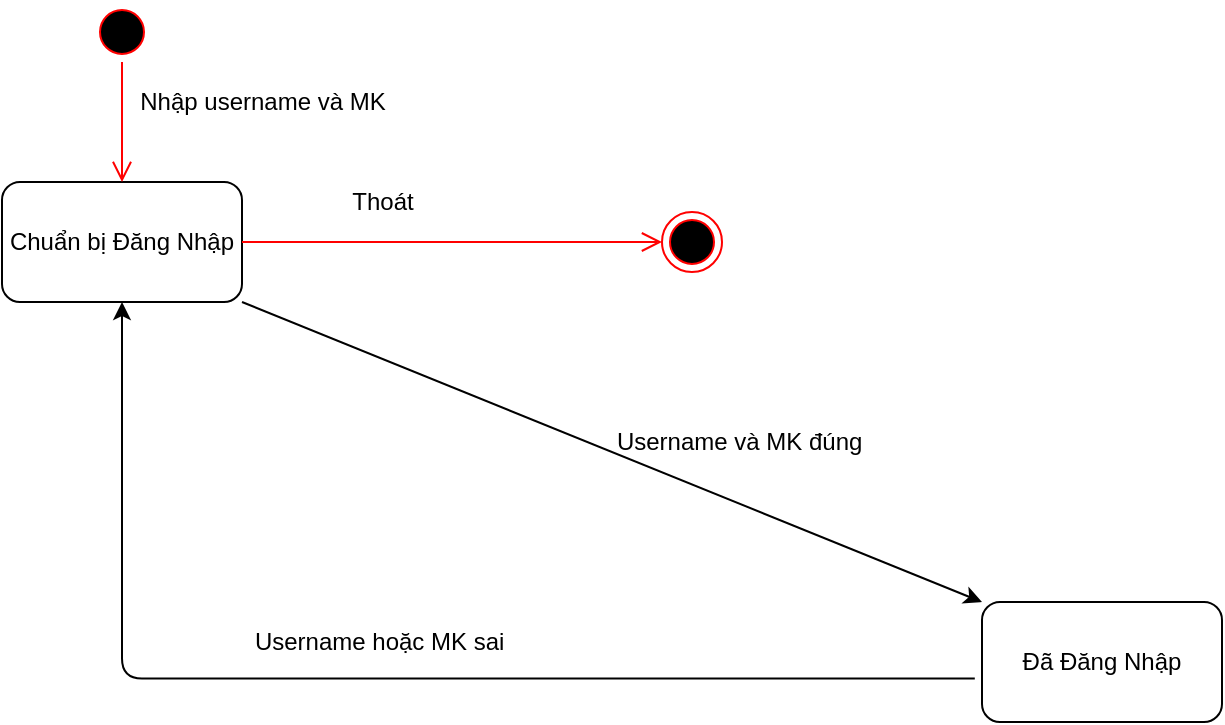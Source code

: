<mxfile version="13.3.5" type="device" pages="12"><diagram id="5M9kLGdWM7LzE8JAZ-Nk" name="State_ĐăngNhập"><mxGraphModel dx="1038" dy="517" grid="1" gridSize="10" guides="1" tooltips="1" connect="1" arrows="1" fold="1" page="1" pageScale="1" pageWidth="850" pageHeight="1100" math="0" shadow="0"><root><mxCell id="0"/><mxCell id="1" parent="0"/><mxCell id="WvR5a3xj29CWm1Ww1dVS-1" value="Chuẩn bị Đăng Nhập" style="rounded=1;whiteSpace=wrap;html=1;" parent="1" vertex="1"><mxGeometry x="110" y="130" width="120" height="60" as="geometry"/></mxCell><mxCell id="WvR5a3xj29CWm1Ww1dVS-2" value="Đã Đăng Nhập" style="rounded=1;whiteSpace=wrap;html=1;" parent="1" vertex="1"><mxGeometry x="600" y="340" width="120" height="60" as="geometry"/></mxCell><mxCell id="WvR5a3xj29CWm1Ww1dVS-4" value="" style="endArrow=classic;html=1;exitX=1;exitY=1;exitDx=0;exitDy=0;entryX=0;entryY=0;entryDx=0;entryDy=0;" parent="1" source="WvR5a3xj29CWm1Ww1dVS-1" target="WvR5a3xj29CWm1Ww1dVS-2" edge="1"><mxGeometry width="50" height="50" relative="1" as="geometry"><mxPoint x="370" y="330" as="sourcePoint"/><mxPoint x="420" y="280" as="targetPoint"/></mxGeometry></mxCell><mxCell id="WvR5a3xj29CWm1Ww1dVS-5" value="Username và MK đúng&amp;nbsp;" style="text;html=1;align=center;verticalAlign=middle;resizable=0;points=[];autosize=1;" parent="1" vertex="1"><mxGeometry x="410" y="250" width="140" height="20" as="geometry"/></mxCell><mxCell id="WvR5a3xj29CWm1Ww1dVS-6" value="" style="ellipse;html=1;shape=startState;fillColor=#000000;strokeColor=#ff0000;" parent="1" vertex="1"><mxGeometry x="155" y="40" width="30" height="30" as="geometry"/></mxCell><mxCell id="WvR5a3xj29CWm1Ww1dVS-7" value="" style="edgeStyle=orthogonalEdgeStyle;html=1;verticalAlign=bottom;endArrow=open;endSize=8;strokeColor=#ff0000;" parent="1" source="WvR5a3xj29CWm1Ww1dVS-6" edge="1"><mxGeometry relative="1" as="geometry"><mxPoint x="170" y="130" as="targetPoint"/></mxGeometry></mxCell><mxCell id="WvR5a3xj29CWm1Ww1dVS-8" value="Nhập username và MK" style="text;html=1;align=center;verticalAlign=middle;resizable=0;points=[];autosize=1;" parent="1" vertex="1"><mxGeometry x="170" y="80" width="140" height="20" as="geometry"/></mxCell><mxCell id="WvR5a3xj29CWm1Ww1dVS-9" value="" style="endArrow=classic;html=1;exitX=-0.03;exitY=0.637;exitDx=0;exitDy=0;exitPerimeter=0;entryX=0.5;entryY=1;entryDx=0;entryDy=0;edgeStyle=orthogonalEdgeStyle;" parent="1" source="WvR5a3xj29CWm1Ww1dVS-2" target="WvR5a3xj29CWm1Ww1dVS-1" edge="1"><mxGeometry width="50" height="50" relative="1" as="geometry"><mxPoint x="340" y="400" as="sourcePoint"/><mxPoint x="390" y="350" as="targetPoint"/></mxGeometry></mxCell><mxCell id="WvR5a3xj29CWm1Ww1dVS-10" value="Username hoặc MK sai&amp;nbsp;" style="text;html=1;align=center;verticalAlign=middle;resizable=0;points=[];autosize=1;" parent="1" vertex="1"><mxGeometry x="230" y="350" width="140" height="20" as="geometry"/></mxCell><mxCell id="WvR5a3xj29CWm1Ww1dVS-12" value="" style="ellipse;html=1;shape=endState;fillColor=#000000;strokeColor=#ff0000;" parent="1" vertex="1"><mxGeometry x="440" y="145" width="30" height="30" as="geometry"/></mxCell><mxCell id="WvR5a3xj29CWm1Ww1dVS-17" value="" style="edgeStyle=orthogonalEdgeStyle;html=1;verticalAlign=bottom;endArrow=open;endSize=8;strokeColor=#ff0000;entryX=0;entryY=0.5;entryDx=0;entryDy=0;exitX=1;exitY=0.5;exitDx=0;exitDy=0;" parent="1" source="WvR5a3xj29CWm1Ww1dVS-1" target="WvR5a3xj29CWm1Ww1dVS-12" edge="1"><mxGeometry relative="1" as="geometry"><mxPoint x="180" y="140" as="targetPoint"/><mxPoint x="180" y="80" as="sourcePoint"/></mxGeometry></mxCell><mxCell id="WvR5a3xj29CWm1Ww1dVS-18" value="Thoát" style="text;html=1;align=center;verticalAlign=middle;resizable=0;points=[];autosize=1;" parent="1" vertex="1"><mxGeometry x="275" y="130" width="50" height="20" as="geometry"/></mxCell></root></mxGraphModel></diagram><diagram id="LSqDUrGkJ2cJMC5uvzOK" name="State_ThemSach"><mxGraphModel dx="977" dy="752" grid="1" gridSize="10" guides="1" tooltips="1" connect="1" arrows="1" fold="1" page="1" pageScale="1" pageWidth="850" pageHeight="1100" math="0" shadow="0"><root><mxCell id="mpFF7vg3ze92H8zEp_yy-0"/><mxCell id="mpFF7vg3ze92H8zEp_yy-1" parent="mpFF7vg3ze92H8zEp_yy-0"/><mxCell id="FZhVHq5Ejr9nByc-Ijie-0" value="Sách chưa tồn tại" style="rounded=1;whiteSpace=wrap;html=1;" parent="mpFF7vg3ze92H8zEp_yy-1" vertex="1"><mxGeometry x="110" y="130" width="120" height="60" as="geometry"/></mxCell><mxCell id="FZhVHq5Ejr9nByc-Ijie-1" value="Xử lí thêm Sách" style="rounded=1;whiteSpace=wrap;html=1;" parent="mpFF7vg3ze92H8zEp_yy-1" vertex="1"><mxGeometry x="600" y="340" width="120" height="60" as="geometry"/></mxCell><mxCell id="FZhVHq5Ejr9nByc-Ijie-2" value="" style="endArrow=classic;html=1;exitX=1;exitY=1;exitDx=0;exitDy=0;entryX=0;entryY=0;entryDx=0;entryDy=0;" parent="mpFF7vg3ze92H8zEp_yy-1" source="FZhVHq5Ejr9nByc-Ijie-0" target="FZhVHq5Ejr9nByc-Ijie-1" edge="1"><mxGeometry width="50" height="50" relative="1" as="geometry"><mxPoint x="370" y="330" as="sourcePoint"/><mxPoint x="420" y="280" as="targetPoint"/></mxGeometry></mxCell><mxCell id="FZhVHq5Ejr9nByc-Ijie-3" value="Kiểm tra thông tin các trường" style="text;html=1;align=center;verticalAlign=middle;resizable=0;points=[];autosize=1;" parent="mpFF7vg3ze92H8zEp_yy-1" vertex="1"><mxGeometry x="440" y="260" width="170" height="20" as="geometry"/></mxCell><mxCell id="FZhVHq5Ejr9nByc-Ijie-4" value="" style="ellipse;html=1;shape=startState;fillColor=#000000;strokeColor=#ff0000;" parent="mpFF7vg3ze92H8zEp_yy-1" vertex="1"><mxGeometry x="155" y="40" width="30" height="30" as="geometry"/></mxCell><mxCell id="FZhVHq5Ejr9nByc-Ijie-5" value="" style="edgeStyle=orthogonalEdgeStyle;html=1;verticalAlign=bottom;endArrow=open;endSize=8;strokeColor=#ff0000;" parent="mpFF7vg3ze92H8zEp_yy-1" source="FZhVHq5Ejr9nByc-Ijie-4" edge="1"><mxGeometry relative="1" as="geometry"><mxPoint x="170" y="130" as="targetPoint"/></mxGeometry></mxCell><mxCell id="FZhVHq5Ejr9nByc-Ijie-6" value="Nhập thông tin Sách mới" style="text;html=1;align=center;verticalAlign=middle;resizable=0;points=[];autosize=1;" parent="mpFF7vg3ze92H8zEp_yy-1" vertex="1"><mxGeometry x="165" y="80" width="150" height="20" as="geometry"/></mxCell><mxCell id="FZhVHq5Ejr9nByc-Ijie-7" value="" style="endArrow=classic;html=1;exitX=-0.03;exitY=0.637;exitDx=0;exitDy=0;exitPerimeter=0;entryX=0.5;entryY=1;entryDx=0;entryDy=0;edgeStyle=orthogonalEdgeStyle;" parent="mpFF7vg3ze92H8zEp_yy-1" source="FZhVHq5Ejr9nByc-Ijie-1" target="FZhVHq5Ejr9nByc-Ijie-0" edge="1"><mxGeometry width="50" height="50" relative="1" as="geometry"><mxPoint x="340" y="400" as="sourcePoint"/><mxPoint x="390" y="350" as="targetPoint"/></mxGeometry></mxCell><mxCell id="FZhVHq5Ejr9nByc-Ijie-8" value="Thiếu thông tin hoặc Sai" style="text;html=1;align=center;verticalAlign=middle;resizable=0;points=[];autosize=1;" parent="mpFF7vg3ze92H8zEp_yy-1" vertex="1"><mxGeometry x="225" y="350" width="150" height="20" as="geometry"/></mxCell><mxCell id="FZhVHq5Ejr9nByc-Ijie-9" value="" style="ellipse;html=1;shape=endState;fillColor=#000000;strokeColor=#ff0000;" parent="mpFF7vg3ze92H8zEp_yy-1" vertex="1"><mxGeometry x="440" y="40" width="30" height="30" as="geometry"/></mxCell><mxCell id="FZhVHq5Ejr9nByc-Ijie-10" value="" style="html=1;verticalAlign=bottom;endArrow=open;endSize=8;strokeColor=#ff0000;entryX=0;entryY=0.5;entryDx=0;entryDy=0;exitX=1;exitY=0;exitDx=0;exitDy=0;" parent="mpFF7vg3ze92H8zEp_yy-1" source="FZhVHq5Ejr9nByc-Ijie-0" target="FZhVHq5Ejr9nByc-Ijie-9" edge="1"><mxGeometry relative="1" as="geometry"><mxPoint x="180" y="140" as="targetPoint"/><mxPoint x="180" y="80" as="sourcePoint"/></mxGeometry></mxCell><mxCell id="FZhVHq5Ejr9nByc-Ijie-11" value="Thoát" style="text;html=1;align=center;verticalAlign=middle;resizable=0;points=[];autosize=1;" parent="mpFF7vg3ze92H8zEp_yy-1" vertex="1"><mxGeometry x="340" y="60" width="50" height="20" as="geometry"/></mxCell><mxCell id="FZhVHq5Ejr9nByc-Ijie-12" value="Sách đc thêm" style="rounded=1;whiteSpace=wrap;html=1;" parent="mpFF7vg3ze92H8zEp_yy-1" vertex="1"><mxGeometry x="600" y="130" width="120" height="60" as="geometry"/></mxCell><mxCell id="FZhVHq5Ejr9nByc-Ijie-14" value="" style="endArrow=classic;html=1;exitX=0.5;exitY=0;exitDx=0;exitDy=0;entryX=0.5;entryY=1;entryDx=0;entryDy=0;" parent="mpFF7vg3ze92H8zEp_yy-1" source="FZhVHq5Ejr9nByc-Ijie-1" target="FZhVHq5Ejr9nByc-Ijie-12" edge="1"><mxGeometry width="50" height="50" relative="1" as="geometry"><mxPoint x="400" y="330" as="sourcePoint"/><mxPoint x="450" y="280" as="targetPoint"/></mxGeometry></mxCell><mxCell id="FZhVHq5Ejr9nByc-Ijie-15" value="Thông tin hợp lệ" style="text;html=1;align=center;verticalAlign=middle;resizable=0;points=[];autosize=1;" parent="mpFF7vg3ze92H8zEp_yy-1" vertex="1"><mxGeometry x="660" y="251" width="100" height="20" as="geometry"/></mxCell><mxCell id="FZhVHq5Ejr9nByc-Ijie-16" value="" style="endArrow=classic;html=1;exitX=0.317;exitY=1.01;exitDx=0;exitDy=0;entryX=0.75;entryY=1;entryDx=0;entryDy=0;edgeStyle=orthogonalEdgeStyle;curved=1;exitPerimeter=0;" parent="mpFF7vg3ze92H8zEp_yy-1" source="FZhVHq5Ejr9nByc-Ijie-1" target="FZhVHq5Ejr9nByc-Ijie-1" edge="1"><mxGeometry width="50" height="50" relative="1" as="geometry"><mxPoint x="640" y="480" as="sourcePoint"/><mxPoint x="690" y="430" as="targetPoint"/><Array as="points"><mxPoint x="660" y="480"/></Array></mxGeometry></mxCell><mxCell id="5DNM5Nla9-xg6cVj0kyq-0" value="" style="endArrow=classic;html=1;entryX=1;entryY=0.5;entryDx=0;entryDy=0;" parent="mpFF7vg3ze92H8zEp_yy-1" target="FZhVHq5Ejr9nByc-Ijie-0" edge="1"><mxGeometry width="50" height="50" relative="1" as="geometry"><mxPoint x="598" y="160" as="sourcePoint"/><mxPoint x="560" y="140" as="targetPoint"/></mxGeometry></mxCell><mxCell id="5DNM5Nla9-xg6cVj0kyq-1" value="Click button Thêm mới Sách" style="text;html=1;align=center;verticalAlign=middle;resizable=0;points=[];autosize=1;" parent="mpFF7vg3ze92H8zEp_yy-1" vertex="1"><mxGeometry x="310" y="138" width="170" height="20" as="geometry"/></mxCell></root></mxGraphModel></diagram><diagram id="c99p2ddivO_sH5uGalTY" name="State_XoaSach"><mxGraphModel dx="977" dy="752" grid="1" gridSize="10" guides="1" tooltips="1" connect="1" arrows="1" fold="1" page="1" pageScale="1" pageWidth="850" pageHeight="1100" math="0" shadow="0"><root><mxCell id="x10WOrcA2wodsQXhqd2p-0"/><mxCell id="x10WOrcA2wodsQXhqd2p-1" parent="x10WOrcA2wodsQXhqd2p-0"/><mxCell id="c-SkeY0bY4cmbu2MHgKI-0" value="Sách đã tồn tại" style="rounded=1;whiteSpace=wrap;html=1;" parent="x10WOrcA2wodsQXhqd2p-1" vertex="1"><mxGeometry x="110" y="130" width="120" height="60" as="geometry"/></mxCell><mxCell id="c-SkeY0bY4cmbu2MHgKI-2" value="" style="endArrow=classic;html=1;exitX=1;exitY=0.75;exitDx=0;exitDy=0;entryX=0;entryY=0.75;entryDx=0;entryDy=0;" parent="x10WOrcA2wodsQXhqd2p-1" source="c-SkeY0bY4cmbu2MHgKI-0" target="c-SkeY0bY4cmbu2MHgKI-12" edge="1"><mxGeometry width="50" height="50" relative="1" as="geometry"><mxPoint x="370" y="330" as="sourcePoint"/><mxPoint x="420" y="280" as="targetPoint"/></mxGeometry></mxCell><mxCell id="c-SkeY0bY4cmbu2MHgKI-4" value="" style="ellipse;html=1;shape=startState;fillColor=#000000;strokeColor=#ff0000;" parent="x10WOrcA2wodsQXhqd2p-1" vertex="1"><mxGeometry x="155" y="40" width="30" height="30" as="geometry"/></mxCell><mxCell id="c-SkeY0bY4cmbu2MHgKI-5" value="" style="edgeStyle=orthogonalEdgeStyle;html=1;verticalAlign=bottom;endArrow=open;endSize=8;strokeColor=#ff0000;" parent="x10WOrcA2wodsQXhqd2p-1" source="c-SkeY0bY4cmbu2MHgKI-4" edge="1"><mxGeometry relative="1" as="geometry"><mxPoint x="170" y="130" as="targetPoint"/></mxGeometry></mxCell><mxCell id="c-SkeY0bY4cmbu2MHgKI-6" value="Chọn Sách cần xóa" style="text;html=1;align=center;verticalAlign=middle;resizable=0;points=[];autosize=1;" parent="x10WOrcA2wodsQXhqd2p-1" vertex="1"><mxGeometry x="170" y="80" width="120" height="20" as="geometry"/></mxCell><mxCell id="c-SkeY0bY4cmbu2MHgKI-9" value="" style="ellipse;html=1;shape=endState;fillColor=#000000;strokeColor=#ff0000;" parent="x10WOrcA2wodsQXhqd2p-1" vertex="1"><mxGeometry x="440" y="40" width="30" height="30" as="geometry"/></mxCell><mxCell id="c-SkeY0bY4cmbu2MHgKI-10" value="" style="html=1;verticalAlign=bottom;endArrow=open;endSize=8;strokeColor=#ff0000;entryX=0;entryY=0.5;entryDx=0;entryDy=0;exitX=1;exitY=0;exitDx=0;exitDy=0;" parent="x10WOrcA2wodsQXhqd2p-1" source="c-SkeY0bY4cmbu2MHgKI-0" target="c-SkeY0bY4cmbu2MHgKI-9" edge="1"><mxGeometry relative="1" as="geometry"><mxPoint x="180" y="140" as="targetPoint"/><mxPoint x="180" y="80" as="sourcePoint"/></mxGeometry></mxCell><mxCell id="c-SkeY0bY4cmbu2MHgKI-11" value="Thoát" style="text;html=1;align=center;verticalAlign=middle;resizable=0;points=[];autosize=1;" parent="x10WOrcA2wodsQXhqd2p-1" vertex="1"><mxGeometry x="340" y="60" width="50" height="20" as="geometry"/></mxCell><mxCell id="c-SkeY0bY4cmbu2MHgKI-12" value="Sách đc Xóa" style="rounded=1;whiteSpace=wrap;html=1;" parent="x10WOrcA2wodsQXhqd2p-1" vertex="1"><mxGeometry x="600" y="130" width="120" height="60" as="geometry"/></mxCell><mxCell id="c-SkeY0bY4cmbu2MHgKI-16" value="" style="endArrow=classic;html=1;entryX=1;entryY=0.5;entryDx=0;entryDy=0;" parent="x10WOrcA2wodsQXhqd2p-1" target="c-SkeY0bY4cmbu2MHgKI-0" edge="1"><mxGeometry width="50" height="50" relative="1" as="geometry"><mxPoint x="598" y="160" as="sourcePoint"/><mxPoint x="560" y="140" as="targetPoint"/></mxGeometry></mxCell><mxCell id="c-SkeY0bY4cmbu2MHgKI-17" value="Click button Hủy" style="text;html=1;align=center;verticalAlign=middle;resizable=0;points=[];autosize=1;" parent="x10WOrcA2wodsQXhqd2p-1" vertex="1"><mxGeometry x="345" y="138" width="100" height="20" as="geometry"/></mxCell><mxCell id="c-SkeY0bY4cmbu2MHgKI-18" value="Click button Xóa Sách" style="text;html=1;align=center;verticalAlign=middle;resizable=0;points=[];autosize=1;" parent="x10WOrcA2wodsQXhqd2p-1" vertex="1"><mxGeometry x="330" y="180" width="130" height="20" as="geometry"/></mxCell></root></mxGraphModel></diagram><diagram id="9bG1fa25iWITs2r2Rj34" name="State_SuaSach"><mxGraphModel dx="977" dy="752" grid="1" gridSize="10" guides="1" tooltips="1" connect="1" arrows="1" fold="1" page="1" pageScale="1" pageWidth="850" pageHeight="1100" math="0" shadow="0"><root><mxCell id="T9wGNJV8rm_t7yvLMCT4-0"/><mxCell id="T9wGNJV8rm_t7yvLMCT4-1" parent="T9wGNJV8rm_t7yvLMCT4-0"/><mxCell id="-7ftyhnLSJUaRzOP2h_Y-0" value="Sách đã tồn tại" style="rounded=1;whiteSpace=wrap;html=1;" parent="T9wGNJV8rm_t7yvLMCT4-1" vertex="1"><mxGeometry x="110" y="130" width="120" height="60" as="geometry"/></mxCell><mxCell id="-7ftyhnLSJUaRzOP2h_Y-1" value="Xử lí Sửa tt" style="rounded=1;whiteSpace=wrap;html=1;" parent="T9wGNJV8rm_t7yvLMCT4-1" vertex="1"><mxGeometry x="600" y="340" width="120" height="60" as="geometry"/></mxCell><mxCell id="-7ftyhnLSJUaRzOP2h_Y-2" value="" style="endArrow=classic;html=1;exitX=1;exitY=1;exitDx=0;exitDy=0;entryX=0;entryY=0;entryDx=0;entryDy=0;" parent="T9wGNJV8rm_t7yvLMCT4-1" source="-7ftyhnLSJUaRzOP2h_Y-0" target="-7ftyhnLSJUaRzOP2h_Y-1" edge="1"><mxGeometry width="50" height="50" relative="1" as="geometry"><mxPoint x="370" y="330" as="sourcePoint"/><mxPoint x="420" y="280" as="targetPoint"/></mxGeometry></mxCell><mxCell id="-7ftyhnLSJUaRzOP2h_Y-3" value="Chọn thông tin cần sửa" style="text;html=1;align=center;verticalAlign=middle;resizable=0;points=[];autosize=1;" parent="T9wGNJV8rm_t7yvLMCT4-1" vertex="1"><mxGeometry x="440" y="250" width="140" height="20" as="geometry"/></mxCell><mxCell id="-7ftyhnLSJUaRzOP2h_Y-4" value="" style="ellipse;html=1;shape=startState;fillColor=#000000;strokeColor=#ff0000;" parent="T9wGNJV8rm_t7yvLMCT4-1" vertex="1"><mxGeometry x="155" y="40" width="30" height="30" as="geometry"/></mxCell><mxCell id="-7ftyhnLSJUaRzOP2h_Y-5" value="" style="edgeStyle=orthogonalEdgeStyle;html=1;verticalAlign=bottom;endArrow=open;endSize=8;strokeColor=#ff0000;" parent="T9wGNJV8rm_t7yvLMCT4-1" source="-7ftyhnLSJUaRzOP2h_Y-4" edge="1"><mxGeometry relative="1" as="geometry"><mxPoint x="170" y="130" as="targetPoint"/></mxGeometry></mxCell><mxCell id="-7ftyhnLSJUaRzOP2h_Y-6" value="Chọn sách cần sửa" style="text;html=1;align=center;verticalAlign=middle;resizable=0;points=[];autosize=1;" parent="T9wGNJV8rm_t7yvLMCT4-1" vertex="1"><mxGeometry x="180" y="80" width="120" height="20" as="geometry"/></mxCell><mxCell id="-7ftyhnLSJUaRzOP2h_Y-7" value="" style="endArrow=classic;html=1;exitX=-0.03;exitY=0.637;exitDx=0;exitDy=0;exitPerimeter=0;entryX=0.5;entryY=1;entryDx=0;entryDy=0;edgeStyle=orthogonalEdgeStyle;" parent="T9wGNJV8rm_t7yvLMCT4-1" source="-7ftyhnLSJUaRzOP2h_Y-1" target="-7ftyhnLSJUaRzOP2h_Y-0" edge="1"><mxGeometry width="50" height="50" relative="1" as="geometry"><mxPoint x="340" y="400" as="sourcePoint"/><mxPoint x="390" y="350" as="targetPoint"/></mxGeometry></mxCell><mxCell id="-7ftyhnLSJUaRzOP2h_Y-8" value="Click button Hủy" style="text;html=1;align=center;verticalAlign=middle;resizable=0;points=[];autosize=1;" parent="T9wGNJV8rm_t7yvLMCT4-1" vertex="1"><mxGeometry x="250" y="350" width="100" height="20" as="geometry"/></mxCell><mxCell id="-7ftyhnLSJUaRzOP2h_Y-9" value="" style="ellipse;html=1;shape=endState;fillColor=#000000;strokeColor=#ff0000;" parent="T9wGNJV8rm_t7yvLMCT4-1" vertex="1"><mxGeometry x="440" y="40" width="30" height="30" as="geometry"/></mxCell><mxCell id="-7ftyhnLSJUaRzOP2h_Y-10" value="" style="html=1;verticalAlign=bottom;endArrow=open;endSize=8;strokeColor=#ff0000;entryX=0;entryY=0.5;entryDx=0;entryDy=0;exitX=1;exitY=0;exitDx=0;exitDy=0;" parent="T9wGNJV8rm_t7yvLMCT4-1" source="-7ftyhnLSJUaRzOP2h_Y-0" target="-7ftyhnLSJUaRzOP2h_Y-9" edge="1"><mxGeometry relative="1" as="geometry"><mxPoint x="180" y="140" as="targetPoint"/><mxPoint x="180" y="80" as="sourcePoint"/></mxGeometry></mxCell><mxCell id="-7ftyhnLSJUaRzOP2h_Y-11" value="Thoát" style="text;html=1;align=center;verticalAlign=middle;resizable=0;points=[];autosize=1;" parent="T9wGNJV8rm_t7yvLMCT4-1" vertex="1"><mxGeometry x="340" y="60" width="50" height="20" as="geometry"/></mxCell><mxCell id="-7ftyhnLSJUaRzOP2h_Y-12" value="Sách đc Sửa" style="rounded=1;whiteSpace=wrap;html=1;" parent="T9wGNJV8rm_t7yvLMCT4-1" vertex="1"><mxGeometry x="600" y="130" width="120" height="60" as="geometry"/></mxCell><mxCell id="-7ftyhnLSJUaRzOP2h_Y-13" value="" style="endArrow=classic;html=1;exitX=0.5;exitY=0;exitDx=0;exitDy=0;entryX=0.5;entryY=1;entryDx=0;entryDy=0;" parent="T9wGNJV8rm_t7yvLMCT4-1" source="-7ftyhnLSJUaRzOP2h_Y-1" target="-7ftyhnLSJUaRzOP2h_Y-12" edge="1"><mxGeometry width="50" height="50" relative="1" as="geometry"><mxPoint x="400" y="330" as="sourcePoint"/><mxPoint x="450" y="280" as="targetPoint"/></mxGeometry></mxCell><mxCell id="-7ftyhnLSJUaRzOP2h_Y-14" value="Click button Đồng ý" style="text;html=1;align=center;verticalAlign=middle;resizable=0;points=[];autosize=1;" parent="T9wGNJV8rm_t7yvLMCT4-1" vertex="1"><mxGeometry x="650" y="260" width="120" height="20" as="geometry"/></mxCell><mxCell id="-7ftyhnLSJUaRzOP2h_Y-15" value="" style="endArrow=classic;html=1;exitX=0.317;exitY=1.01;exitDx=0;exitDy=0;entryX=0.75;entryY=1;entryDx=0;entryDy=0;edgeStyle=orthogonalEdgeStyle;curved=1;exitPerimeter=0;" parent="T9wGNJV8rm_t7yvLMCT4-1" source="-7ftyhnLSJUaRzOP2h_Y-1" target="-7ftyhnLSJUaRzOP2h_Y-1" edge="1"><mxGeometry width="50" height="50" relative="1" as="geometry"><mxPoint x="640" y="480" as="sourcePoint"/><mxPoint x="690" y="430" as="targetPoint"/><Array as="points"><mxPoint x="660" y="480"/></Array></mxGeometry></mxCell><mxCell id="-7ftyhnLSJUaRzOP2h_Y-16" value="" style="endArrow=classic;html=1;entryX=1;entryY=0.5;entryDx=0;entryDy=0;" parent="T9wGNJV8rm_t7yvLMCT4-1" target="-7ftyhnLSJUaRzOP2h_Y-0" edge="1"><mxGeometry width="50" height="50" relative="1" as="geometry"><mxPoint x="598" y="160" as="sourcePoint"/><mxPoint x="560" y="140" as="targetPoint"/></mxGeometry></mxCell><mxCell id="-7ftyhnLSJUaRzOP2h_Y-17" value="Click button sửa tt Sách" style="text;html=1;align=center;verticalAlign=middle;resizable=0;points=[];autosize=1;" parent="T9wGNJV8rm_t7yvLMCT4-1" vertex="1"><mxGeometry x="345" y="138" width="140" height="20" as="geometry"/></mxCell></root></mxGraphModel></diagram><diagram id="zq327C7mVPF2b1qQsae5" name="State_ThemĐG"><mxGraphModel dx="977" dy="752" grid="1" gridSize="10" guides="1" tooltips="1" connect="1" arrows="1" fold="1" page="1" pageScale="1" pageWidth="850" pageHeight="1100" math="0" shadow="0"><root><mxCell id="1b-7yXQDNgzdQIekFK81-0"/><mxCell id="1b-7yXQDNgzdQIekFK81-1" parent="1b-7yXQDNgzdQIekFK81-0"/><mxCell id="xVmPLB54fqzKDpypUD9e-0" value="Độc giả chưa tồn tại" style="rounded=1;whiteSpace=wrap;html=1;" parent="1b-7yXQDNgzdQIekFK81-1" vertex="1"><mxGeometry x="110" y="130" width="120" height="60" as="geometry"/></mxCell><mxCell id="xVmPLB54fqzKDpypUD9e-1" value="Xử lí thêm ĐG" style="rounded=1;whiteSpace=wrap;html=1;" parent="1b-7yXQDNgzdQIekFK81-1" vertex="1"><mxGeometry x="600" y="340" width="120" height="60" as="geometry"/></mxCell><mxCell id="xVmPLB54fqzKDpypUD9e-2" value="" style="endArrow=classic;html=1;exitX=1;exitY=1;exitDx=0;exitDy=0;entryX=0;entryY=0;entryDx=0;entryDy=0;" parent="1b-7yXQDNgzdQIekFK81-1" source="xVmPLB54fqzKDpypUD9e-0" target="xVmPLB54fqzKDpypUD9e-1" edge="1"><mxGeometry width="50" height="50" relative="1" as="geometry"><mxPoint x="370" y="330" as="sourcePoint"/><mxPoint x="420" y="280" as="targetPoint"/></mxGeometry></mxCell><mxCell id="xVmPLB54fqzKDpypUD9e-3" value="Kiểm tra thông tin các trường" style="text;html=1;align=center;verticalAlign=middle;resizable=0;points=[];autosize=1;" parent="1b-7yXQDNgzdQIekFK81-1" vertex="1"><mxGeometry x="370" y="240" width="170" height="20" as="geometry"/></mxCell><mxCell id="xVmPLB54fqzKDpypUD9e-4" value="" style="ellipse;html=1;shape=startState;fillColor=#000000;strokeColor=#ff0000;" parent="1b-7yXQDNgzdQIekFK81-1" vertex="1"><mxGeometry x="155" y="40" width="30" height="30" as="geometry"/></mxCell><mxCell id="xVmPLB54fqzKDpypUD9e-5" value="" style="edgeStyle=orthogonalEdgeStyle;html=1;verticalAlign=bottom;endArrow=open;endSize=8;strokeColor=#ff0000;" parent="1b-7yXQDNgzdQIekFK81-1" source="xVmPLB54fqzKDpypUD9e-4" edge="1"><mxGeometry relative="1" as="geometry"><mxPoint x="170" y="130" as="targetPoint"/></mxGeometry></mxCell><mxCell id="xVmPLB54fqzKDpypUD9e-6" value="Nhập thông tin ĐG" style="text;html=1;align=center;verticalAlign=middle;resizable=0;points=[];autosize=1;" parent="1b-7yXQDNgzdQIekFK81-1" vertex="1"><mxGeometry x="185" y="80" width="110" height="20" as="geometry"/></mxCell><mxCell id="xVmPLB54fqzKDpypUD9e-7" value="" style="endArrow=classic;html=1;exitX=-0.03;exitY=0.637;exitDx=0;exitDy=0;exitPerimeter=0;entryX=0.5;entryY=1;entryDx=0;entryDy=0;edgeStyle=orthogonalEdgeStyle;" parent="1b-7yXQDNgzdQIekFK81-1" source="xVmPLB54fqzKDpypUD9e-1" target="xVmPLB54fqzKDpypUD9e-0" edge="1"><mxGeometry width="50" height="50" relative="1" as="geometry"><mxPoint x="340" y="400" as="sourcePoint"/><mxPoint x="390" y="350" as="targetPoint"/></mxGeometry></mxCell><mxCell id="xVmPLB54fqzKDpypUD9e-8" value="Thiếu thông tin hoặc Sai" style="text;html=1;align=center;verticalAlign=middle;resizable=0;points=[];autosize=1;" parent="1b-7yXQDNgzdQIekFK81-1" vertex="1"><mxGeometry x="225" y="350" width="150" height="20" as="geometry"/></mxCell><mxCell id="xVmPLB54fqzKDpypUD9e-9" value="" style="ellipse;html=1;shape=endState;fillColor=#000000;strokeColor=#ff0000;" parent="1b-7yXQDNgzdQIekFK81-1" vertex="1"><mxGeometry x="440" y="40" width="30" height="30" as="geometry"/></mxCell><mxCell id="xVmPLB54fqzKDpypUD9e-10" value="" style="html=1;verticalAlign=bottom;endArrow=open;endSize=8;strokeColor=#ff0000;entryX=0;entryY=0.5;entryDx=0;entryDy=0;exitX=1;exitY=0;exitDx=0;exitDy=0;" parent="1b-7yXQDNgzdQIekFK81-1" source="xVmPLB54fqzKDpypUD9e-0" target="xVmPLB54fqzKDpypUD9e-9" edge="1"><mxGeometry relative="1" as="geometry"><mxPoint x="180" y="140" as="targetPoint"/><mxPoint x="180" y="80" as="sourcePoint"/></mxGeometry></mxCell><mxCell id="xVmPLB54fqzKDpypUD9e-11" value="Thoát" style="text;html=1;align=center;verticalAlign=middle;resizable=0;points=[];autosize=1;" parent="1b-7yXQDNgzdQIekFK81-1" vertex="1"><mxGeometry x="340" y="60" width="50" height="20" as="geometry"/></mxCell><mxCell id="xVmPLB54fqzKDpypUD9e-12" value="Độc giả đc thêm" style="rounded=1;whiteSpace=wrap;html=1;" parent="1b-7yXQDNgzdQIekFK81-1" vertex="1"><mxGeometry x="600" y="130" width="120" height="60" as="geometry"/></mxCell><mxCell id="xVmPLB54fqzKDpypUD9e-13" value="" style="endArrow=classic;html=1;exitX=0.5;exitY=0;exitDx=0;exitDy=0;entryX=0.5;entryY=1;entryDx=0;entryDy=0;" parent="1b-7yXQDNgzdQIekFK81-1" source="xVmPLB54fqzKDpypUD9e-1" target="xVmPLB54fqzKDpypUD9e-12" edge="1"><mxGeometry width="50" height="50" relative="1" as="geometry"><mxPoint x="400" y="330" as="sourcePoint"/><mxPoint x="450" y="280" as="targetPoint"/></mxGeometry></mxCell><mxCell id="xVmPLB54fqzKDpypUD9e-14" value="Thông tin hợp lệ" style="text;html=1;align=center;verticalAlign=middle;resizable=0;points=[];autosize=1;" parent="1b-7yXQDNgzdQIekFK81-1" vertex="1"><mxGeometry x="660" y="251" width="100" height="20" as="geometry"/></mxCell><mxCell id="xVmPLB54fqzKDpypUD9e-15" value="" style="endArrow=classic;html=1;exitX=0.317;exitY=1.01;exitDx=0;exitDy=0;entryX=0.75;entryY=1;entryDx=0;entryDy=0;edgeStyle=orthogonalEdgeStyle;curved=1;exitPerimeter=0;" parent="1b-7yXQDNgzdQIekFK81-1" source="xVmPLB54fqzKDpypUD9e-1" target="xVmPLB54fqzKDpypUD9e-1" edge="1"><mxGeometry width="50" height="50" relative="1" as="geometry"><mxPoint x="640" y="480" as="sourcePoint"/><mxPoint x="690" y="430" as="targetPoint"/><Array as="points"><mxPoint x="660" y="480"/></Array></mxGeometry></mxCell><mxCell id="xVmPLB54fqzKDpypUD9e-16" value="" style="endArrow=classic;html=1;entryX=1;entryY=0.5;entryDx=0;entryDy=0;" parent="1b-7yXQDNgzdQIekFK81-1" target="xVmPLB54fqzKDpypUD9e-0" edge="1"><mxGeometry width="50" height="50" relative="1" as="geometry"><mxPoint x="598" y="160" as="sourcePoint"/><mxPoint x="560" y="140" as="targetPoint"/></mxGeometry></mxCell><mxCell id="xVmPLB54fqzKDpypUD9e-17" value="Click button Thêm mới ĐG" style="text;html=1;align=center;verticalAlign=middle;resizable=0;points=[];autosize=1;" parent="1b-7yXQDNgzdQIekFK81-1" vertex="1"><mxGeometry x="315" y="138" width="160" height="20" as="geometry"/></mxCell><mxCell id="f3_98pSZMmfM-OxSUtTn-0" value="Click button Hủy" style="text;html=1;align=center;verticalAlign=middle;resizable=0;points=[];autosize=1;" parent="1b-7yXQDNgzdQIekFK81-1" vertex="1"><mxGeometry x="250" y="390" width="100" height="20" as="geometry"/></mxCell><mxCell id="f3_98pSZMmfM-OxSUtTn-4" value="Click button Đồng ý" style="text;html=1;align=center;verticalAlign=middle;resizable=0;points=[];autosize=1;" parent="1b-7yXQDNgzdQIekFK81-1" vertex="1"><mxGeometry x="540" y="210" width="120" height="20" as="geometry"/></mxCell></root></mxGraphModel></diagram><diagram id="addoBZL-EXnrVEvxnuaV" name="State_SuaDocGia"><mxGraphModel dx="1038" dy="517" grid="1" gridSize="10" guides="1" tooltips="1" connect="1" arrows="1" fold="1" page="1" pageScale="1" pageWidth="850" pageHeight="1100" math="0" shadow="0"><root><mxCell id="0wBS99xSOWCp8NK-0mE1-0"/><mxCell id="0wBS99xSOWCp8NK-0mE1-1" parent="0wBS99xSOWCp8NK-0mE1-0"/><mxCell id="rYuy4m-wNRsiMcsHvher-0" value="Độc Giả đã tồn tại" style="rounded=1;whiteSpace=wrap;html=1;" parent="0wBS99xSOWCp8NK-0mE1-1" vertex="1"><mxGeometry x="110" y="130" width="120" height="60" as="geometry"/></mxCell><mxCell id="rYuy4m-wNRsiMcsHvher-1" value="Xử lí Sửa tt" style="rounded=1;whiteSpace=wrap;html=1;" parent="0wBS99xSOWCp8NK-0mE1-1" vertex="1"><mxGeometry x="600" y="340" width="120" height="60" as="geometry"/></mxCell><mxCell id="rYuy4m-wNRsiMcsHvher-2" value="" style="endArrow=classic;html=1;exitX=1;exitY=1;exitDx=0;exitDy=0;entryX=0;entryY=0;entryDx=0;entryDy=0;" parent="0wBS99xSOWCp8NK-0mE1-1" source="rYuy4m-wNRsiMcsHvher-0" target="rYuy4m-wNRsiMcsHvher-1" edge="1"><mxGeometry width="50" height="50" relative="1" as="geometry"><mxPoint x="370" y="330" as="sourcePoint"/><mxPoint x="420" y="280" as="targetPoint"/></mxGeometry></mxCell><mxCell id="rYuy4m-wNRsiMcsHvher-3" value="Chọn thông tin cần sửa" style="text;html=1;align=center;verticalAlign=middle;resizable=0;points=[];autosize=1;" parent="0wBS99xSOWCp8NK-0mE1-1" vertex="1"><mxGeometry x="440" y="250" width="140" height="20" as="geometry"/></mxCell><mxCell id="rYuy4m-wNRsiMcsHvher-4" value="" style="ellipse;html=1;shape=startState;fillColor=#000000;strokeColor=#ff0000;" parent="0wBS99xSOWCp8NK-0mE1-1" vertex="1"><mxGeometry x="155" y="40" width="30" height="30" as="geometry"/></mxCell><mxCell id="rYuy4m-wNRsiMcsHvher-5" value="" style="edgeStyle=orthogonalEdgeStyle;html=1;verticalAlign=bottom;endArrow=open;endSize=8;strokeColor=#ff0000;" parent="0wBS99xSOWCp8NK-0mE1-1" source="rYuy4m-wNRsiMcsHvher-4" edge="1"><mxGeometry relative="1" as="geometry"><mxPoint x="170" y="130" as="targetPoint"/></mxGeometry></mxCell><mxCell id="rYuy4m-wNRsiMcsHvher-6" value="Chọn ĐG cần sửa" style="text;html=1;align=center;verticalAlign=middle;resizable=0;points=[];autosize=1;" parent="0wBS99xSOWCp8NK-0mE1-1" vertex="1"><mxGeometry x="185" y="80" width="110" height="20" as="geometry"/></mxCell><mxCell id="rYuy4m-wNRsiMcsHvher-7" value="" style="endArrow=classic;html=1;exitX=-0.03;exitY=0.637;exitDx=0;exitDy=0;exitPerimeter=0;entryX=0.5;entryY=1;entryDx=0;entryDy=0;edgeStyle=orthogonalEdgeStyle;" parent="0wBS99xSOWCp8NK-0mE1-1" source="rYuy4m-wNRsiMcsHvher-1" target="rYuy4m-wNRsiMcsHvher-0" edge="1"><mxGeometry width="50" height="50" relative="1" as="geometry"><mxPoint x="340" y="400" as="sourcePoint"/><mxPoint x="390" y="350" as="targetPoint"/></mxGeometry></mxCell><mxCell id="rYuy4m-wNRsiMcsHvher-8" value="Click button Hủy" style="text;html=1;align=center;verticalAlign=middle;resizable=0;points=[];autosize=1;" parent="0wBS99xSOWCp8NK-0mE1-1" vertex="1"><mxGeometry x="250" y="350" width="100" height="20" as="geometry"/></mxCell><mxCell id="rYuy4m-wNRsiMcsHvher-9" value="" style="ellipse;html=1;shape=endState;fillColor=#000000;strokeColor=#ff0000;" parent="0wBS99xSOWCp8NK-0mE1-1" vertex="1"><mxGeometry x="440" y="40" width="30" height="30" as="geometry"/></mxCell><mxCell id="rYuy4m-wNRsiMcsHvher-10" value="" style="html=1;verticalAlign=bottom;endArrow=open;endSize=8;strokeColor=#ff0000;entryX=0;entryY=0.5;entryDx=0;entryDy=0;exitX=1;exitY=0;exitDx=0;exitDy=0;" parent="0wBS99xSOWCp8NK-0mE1-1" source="rYuy4m-wNRsiMcsHvher-0" target="rYuy4m-wNRsiMcsHvher-9" edge="1"><mxGeometry relative="1" as="geometry"><mxPoint x="180" y="140" as="targetPoint"/><mxPoint x="180" y="80" as="sourcePoint"/></mxGeometry></mxCell><mxCell id="rYuy4m-wNRsiMcsHvher-11" value="Thoát" style="text;html=1;align=center;verticalAlign=middle;resizable=0;points=[];autosize=1;" parent="0wBS99xSOWCp8NK-0mE1-1" vertex="1"><mxGeometry x="340" y="60" width="50" height="20" as="geometry"/></mxCell><mxCell id="rYuy4m-wNRsiMcsHvher-12" value="Độc Giả đc Sửa" style="rounded=1;whiteSpace=wrap;html=1;" parent="0wBS99xSOWCp8NK-0mE1-1" vertex="1"><mxGeometry x="600" y="130" width="120" height="60" as="geometry"/></mxCell><mxCell id="rYuy4m-wNRsiMcsHvher-13" value="" style="endArrow=classic;html=1;exitX=0.5;exitY=0;exitDx=0;exitDy=0;entryX=0.5;entryY=1;entryDx=0;entryDy=0;" parent="0wBS99xSOWCp8NK-0mE1-1" source="rYuy4m-wNRsiMcsHvher-1" target="rYuy4m-wNRsiMcsHvher-12" edge="1"><mxGeometry width="50" height="50" relative="1" as="geometry"><mxPoint x="400" y="330" as="sourcePoint"/><mxPoint x="450" y="280" as="targetPoint"/></mxGeometry></mxCell><mxCell id="rYuy4m-wNRsiMcsHvher-14" value="Click button Đồng ý" style="text;html=1;align=center;verticalAlign=middle;resizable=0;points=[];autosize=1;" parent="0wBS99xSOWCp8NK-0mE1-1" vertex="1"><mxGeometry x="660" y="260" width="120" height="20" as="geometry"/></mxCell><mxCell id="rYuy4m-wNRsiMcsHvher-15" value="" style="endArrow=classic;html=1;exitX=0.317;exitY=1.01;exitDx=0;exitDy=0;entryX=0.75;entryY=1;entryDx=0;entryDy=0;edgeStyle=orthogonalEdgeStyle;curved=1;exitPerimeter=0;" parent="0wBS99xSOWCp8NK-0mE1-1" source="rYuy4m-wNRsiMcsHvher-1" target="rYuy4m-wNRsiMcsHvher-1" edge="1"><mxGeometry width="50" height="50" relative="1" as="geometry"><mxPoint x="640" y="480" as="sourcePoint"/><mxPoint x="690" y="430" as="targetPoint"/><Array as="points"><mxPoint x="660" y="480"/></Array></mxGeometry></mxCell><mxCell id="rYuy4m-wNRsiMcsHvher-16" value="" style="endArrow=classic;html=1;entryX=1;entryY=0.5;entryDx=0;entryDy=0;" parent="0wBS99xSOWCp8NK-0mE1-1" target="rYuy4m-wNRsiMcsHvher-0" edge="1"><mxGeometry width="50" height="50" relative="1" as="geometry"><mxPoint x="598" y="160" as="sourcePoint"/><mxPoint x="560" y="140" as="targetPoint"/></mxGeometry></mxCell><mxCell id="rYuy4m-wNRsiMcsHvher-17" value="Click button sửa tt Sách" style="text;html=1;align=center;verticalAlign=middle;resizable=0;points=[];autosize=1;" parent="0wBS99xSOWCp8NK-0mE1-1" vertex="1"><mxGeometry x="345" y="138" width="140" height="20" as="geometry"/></mxCell></root></mxGraphModel></diagram><diagram id="YXlBVqqa_cWPnTqunLbR" name="State_XoaDG"><mxGraphModel dx="1038" dy="517" grid="1" gridSize="10" guides="1" tooltips="1" connect="1" arrows="1" fold="1" page="1" pageScale="1" pageWidth="850" pageHeight="1100" math="0" shadow="0"><root><mxCell id="R59S4dTu2W81EJX4nG6n-0"/><mxCell id="R59S4dTu2W81EJX4nG6n-1" parent="R59S4dTu2W81EJX4nG6n-0"/><mxCell id="Z17yn4LeTJkrOpZD-hh9-0" value="Độc Giả đã tồn tại" style="rounded=1;whiteSpace=wrap;html=1;" parent="R59S4dTu2W81EJX4nG6n-1" vertex="1"><mxGeometry x="110" y="130" width="120" height="60" as="geometry"/></mxCell><mxCell id="Z17yn4LeTJkrOpZD-hh9-1" value="" style="endArrow=classic;html=1;exitX=1;exitY=0.75;exitDx=0;exitDy=0;entryX=0;entryY=0.75;entryDx=0;entryDy=0;" parent="R59S4dTu2W81EJX4nG6n-1" source="Z17yn4LeTJkrOpZD-hh9-0" target="Z17yn4LeTJkrOpZD-hh9-8" edge="1"><mxGeometry width="50" height="50" relative="1" as="geometry"><mxPoint x="370" y="330" as="sourcePoint"/><mxPoint x="420" y="280" as="targetPoint"/></mxGeometry></mxCell><mxCell id="Z17yn4LeTJkrOpZD-hh9-2" value="" style="ellipse;html=1;shape=startState;fillColor=#000000;strokeColor=#ff0000;" parent="R59S4dTu2W81EJX4nG6n-1" vertex="1"><mxGeometry x="155" y="40" width="30" height="30" as="geometry"/></mxCell><mxCell id="Z17yn4LeTJkrOpZD-hh9-3" value="" style="edgeStyle=orthogonalEdgeStyle;html=1;verticalAlign=bottom;endArrow=open;endSize=8;strokeColor=#ff0000;" parent="R59S4dTu2W81EJX4nG6n-1" source="Z17yn4LeTJkrOpZD-hh9-2" edge="1"><mxGeometry relative="1" as="geometry"><mxPoint x="170" y="130" as="targetPoint"/></mxGeometry></mxCell><mxCell id="Z17yn4LeTJkrOpZD-hh9-4" value="Chọn Sách cần xóa" style="text;html=1;align=center;verticalAlign=middle;resizable=0;points=[];autosize=1;" parent="R59S4dTu2W81EJX4nG6n-1" vertex="1"><mxGeometry x="170" y="80" width="120" height="20" as="geometry"/></mxCell><mxCell id="Z17yn4LeTJkrOpZD-hh9-5" value="" style="ellipse;html=1;shape=endState;fillColor=#000000;strokeColor=#ff0000;" parent="R59S4dTu2W81EJX4nG6n-1" vertex="1"><mxGeometry x="440" y="40" width="30" height="30" as="geometry"/></mxCell><mxCell id="Z17yn4LeTJkrOpZD-hh9-6" value="" style="html=1;verticalAlign=bottom;endArrow=open;endSize=8;strokeColor=#ff0000;entryX=0;entryY=0.5;entryDx=0;entryDy=0;exitX=1;exitY=0;exitDx=0;exitDy=0;" parent="R59S4dTu2W81EJX4nG6n-1" source="Z17yn4LeTJkrOpZD-hh9-0" target="Z17yn4LeTJkrOpZD-hh9-5" edge="1"><mxGeometry relative="1" as="geometry"><mxPoint x="180" y="140" as="targetPoint"/><mxPoint x="180" y="80" as="sourcePoint"/></mxGeometry></mxCell><mxCell id="Z17yn4LeTJkrOpZD-hh9-7" value="Thoát" style="text;html=1;align=center;verticalAlign=middle;resizable=0;points=[];autosize=1;" parent="R59S4dTu2W81EJX4nG6n-1" vertex="1"><mxGeometry x="340" y="60" width="50" height="20" as="geometry"/></mxCell><mxCell id="Z17yn4LeTJkrOpZD-hh9-8" value="Độc Giả đc Xóa" style="rounded=1;whiteSpace=wrap;html=1;" parent="R59S4dTu2W81EJX4nG6n-1" vertex="1"><mxGeometry x="600" y="130" width="120" height="60" as="geometry"/></mxCell><mxCell id="Z17yn4LeTJkrOpZD-hh9-9" value="" style="endArrow=classic;html=1;entryX=1;entryY=0.5;entryDx=0;entryDy=0;" parent="R59S4dTu2W81EJX4nG6n-1" target="Z17yn4LeTJkrOpZD-hh9-0" edge="1"><mxGeometry width="50" height="50" relative="1" as="geometry"><mxPoint x="598" y="160" as="sourcePoint"/><mxPoint x="560" y="140" as="targetPoint"/></mxGeometry></mxCell><mxCell id="Z17yn4LeTJkrOpZD-hh9-10" value="Click button Hủy" style="text;html=1;align=center;verticalAlign=middle;resizable=0;points=[];autosize=1;" parent="R59S4dTu2W81EJX4nG6n-1" vertex="1"><mxGeometry x="345" y="138" width="100" height="20" as="geometry"/></mxCell><mxCell id="Z17yn4LeTJkrOpZD-hh9-11" value="Click button Xóa Độc Giả" style="text;html=1;align=center;verticalAlign=middle;resizable=0;points=[];autosize=1;" parent="R59S4dTu2W81EJX4nG6n-1" vertex="1"><mxGeometry x="320" y="180" width="150" height="20" as="geometry"/></mxCell></root></mxGraphModel></diagram><diagram id="zO3PNOJy6GNEskvGdloa" name="State_ThemPhieuMuon"><mxGraphModel dx="1038" dy="517" grid="1" gridSize="10" guides="1" tooltips="1" connect="1" arrows="1" fold="1" page="1" pageScale="1" pageWidth="827" pageHeight="1169" math="0" shadow="0"><root><mxCell id="PL1tLSRqq5U4P7Y0wVF8-0"/><mxCell id="PL1tLSRqq5U4P7Y0wVF8-1" parent="PL1tLSRqq5U4P7Y0wVF8-0"/><mxCell id="dEcLPzXwKWkI2poZ6cTP-1" value="Phiếu mượn chưa tồn tại" style="rounded=1;whiteSpace=wrap;html=1;" parent="PL1tLSRqq5U4P7Y0wVF8-1" vertex="1"><mxGeometry x="150" y="190" width="120" height="60" as="geometry"/></mxCell><mxCell id="dEcLPzXwKWkI2poZ6cTP-2" value="Xứ lí thêm phiếu mượn" style="rounded=1;whiteSpace=wrap;html=1;" parent="PL1tLSRqq5U4P7Y0wVF8-1" vertex="1"><mxGeometry x="640" y="400" width="120" height="60" as="geometry"/></mxCell><mxCell id="dEcLPzXwKWkI2poZ6cTP-3" value="" style="endArrow=classic;html=1;exitX=1;exitY=1;exitDx=0;exitDy=0;entryX=0;entryY=0;entryDx=0;entryDy=0;" parent="PL1tLSRqq5U4P7Y0wVF8-1" source="dEcLPzXwKWkI2poZ6cTP-1" target="dEcLPzXwKWkI2poZ6cTP-2" edge="1"><mxGeometry width="50" height="50" relative="1" as="geometry"><mxPoint x="410" y="390" as="sourcePoint"/><mxPoint x="460" y="340" as="targetPoint"/></mxGeometry></mxCell><mxCell id="dEcLPzXwKWkI2poZ6cTP-4" value="Kiểm tra thông tin các trường" style="text;html=1;align=center;verticalAlign=middle;resizable=0;points=[];autosize=1;" parent="PL1tLSRqq5U4P7Y0wVF8-1" vertex="1"><mxGeometry x="450" y="300" width="170" height="20" as="geometry"/></mxCell><mxCell id="dEcLPzXwKWkI2poZ6cTP-5" value="" style="edgeStyle=orthogonalEdgeStyle;html=1;verticalAlign=bottom;endArrow=open;endSize=8;strokeColor=#ff0000;" parent="PL1tLSRqq5U4P7Y0wVF8-1" edge="1"><mxGeometry relative="1" as="geometry"><mxPoint x="210" y="190" as="targetPoint"/><mxPoint x="210" y="130" as="sourcePoint"/></mxGeometry></mxCell><mxCell id="dEcLPzXwKWkI2poZ6cTP-7" value="" style="endArrow=classic;html=1;exitX=-0.03;exitY=0.637;exitDx=0;exitDy=0;exitPerimeter=0;entryX=0.5;entryY=1;entryDx=0;entryDy=0;edgeStyle=orthogonalEdgeStyle;" parent="PL1tLSRqq5U4P7Y0wVF8-1" source="dEcLPzXwKWkI2poZ6cTP-2" target="dEcLPzXwKWkI2poZ6cTP-1" edge="1"><mxGeometry width="50" height="50" relative="1" as="geometry"><mxPoint x="380" y="460" as="sourcePoint"/><mxPoint x="430" y="410" as="targetPoint"/></mxGeometry></mxCell><mxCell id="dEcLPzXwKWkI2poZ6cTP-8" value="Thông tin nhập vào không hợp lệ" style="text;html=1;align=center;verticalAlign=middle;resizable=0;points=[];autosize=1;" parent="PL1tLSRqq5U4P7Y0wVF8-1" vertex="1"><mxGeometry x="245" y="410" width="190" height="20" as="geometry"/></mxCell><mxCell id="dEcLPzXwKWkI2poZ6cTP-9" value="" style="ellipse;html=1;shape=endState;fillColor=#000000;strokeColor=#ff0000;" parent="PL1tLSRqq5U4P7Y0wVF8-1" vertex="1"><mxGeometry x="480" y="100" width="30" height="30" as="geometry"/></mxCell><mxCell id="dEcLPzXwKWkI2poZ6cTP-11" value="Thoát" style="text;html=1;align=center;verticalAlign=middle;resizable=0;points=[];autosize=1;" parent="PL1tLSRqq5U4P7Y0wVF8-1" vertex="1"><mxGeometry x="360" y="160" width="50" height="20" as="geometry"/></mxCell><mxCell id="RgHVumjxyukYY69kxdDC-0" value="" style="ellipse;html=1;shape=startState;fillColor=#000000;strokeColor=#ff0000;" parent="PL1tLSRqq5U4P7Y0wVF8-1" vertex="1"><mxGeometry x="195" y="100" width="30" height="30" as="geometry"/></mxCell><mxCell id="ZqqYhfd4oH7yhPPi_n2y-1" value="Nhập thông tin phiếu mượn" style="text;html=1;strokeColor=none;fillColor=none;align=center;verticalAlign=middle;whiteSpace=wrap;rounded=0;" parent="PL1tLSRqq5U4P7Y0wVF8-1" vertex="1"><mxGeometry x="210" y="140" width="90" height="20" as="geometry"/></mxCell><mxCell id="sgooWgHWPnSa3P37EKP_-0" value="" style="html=1;verticalAlign=bottom;endArrow=open;endSize=8;strokeColor=#ff0000;entryX=0;entryY=0.5;entryDx=0;entryDy=0;exitX=1;exitY=0;exitDx=0;exitDy=0;" parent="PL1tLSRqq5U4P7Y0wVF8-1" edge="1"><mxGeometry relative="1" as="geometry"><mxPoint x="480" y="115" as="targetPoint"/><mxPoint x="270" y="190" as="sourcePoint"/></mxGeometry></mxCell><mxCell id="Hn-3ix8FdSGIU2b-sYTu-0" value="Phiếu mượn được thêm" style="rounded=1;whiteSpace=wrap;html=1;" parent="PL1tLSRqq5U4P7Y0wVF8-1" vertex="1"><mxGeometry x="640" y="190" width="120" height="60" as="geometry"/></mxCell><mxCell id="mQ9gB6oiIHDXnElzy5Lq-0" value="" style="endArrow=classic;html=1;exitX=0.5;exitY=0;exitDx=0;exitDy=0;entryX=0.5;entryY=1;entryDx=0;entryDy=0;" parent="PL1tLSRqq5U4P7Y0wVF8-1" source="dEcLPzXwKWkI2poZ6cTP-2" target="Hn-3ix8FdSGIU2b-sYTu-0" edge="1"><mxGeometry width="50" height="50" relative="1" as="geometry"><mxPoint x="280" y="260" as="sourcePoint"/><mxPoint x="650" y="410" as="targetPoint"/></mxGeometry></mxCell><mxCell id="mQ9gB6oiIHDXnElzy5Lq-1" value="Thông tin hợp lệ" style="text;html=1;align=center;verticalAlign=middle;resizable=0;points=[];autosize=1;" parent="PL1tLSRqq5U4P7Y0wVF8-1" vertex="1"><mxGeometry x="700" y="310" width="100" height="20" as="geometry"/></mxCell><mxCell id="mQ9gB6oiIHDXnElzy5Lq-2" value="" style="endArrow=classic;html=1;exitX=0;exitY=0.5;exitDx=0;exitDy=0;entryX=1;entryY=0.5;entryDx=0;entryDy=0;" parent="PL1tLSRqq5U4P7Y0wVF8-1" source="Hn-3ix8FdSGIU2b-sYTu-0" target="dEcLPzXwKWkI2poZ6cTP-1" edge="1"><mxGeometry width="50" height="50" relative="1" as="geometry"><mxPoint x="280" y="260" as="sourcePoint"/><mxPoint x="650" y="410" as="targetPoint"/></mxGeometry></mxCell><mxCell id="XV7QhkioalpcHGjalcaR-0" value="" style="endArrow=classic;html=1;entryX=0.75;entryY=1;entryDx=0;entryDy=0;edgeStyle=orthogonalEdgeStyle;curved=1;" parent="PL1tLSRqq5U4P7Y0wVF8-1" target="dEcLPzXwKWkI2poZ6cTP-2" edge="1"><mxGeometry width="50" height="50" relative="1" as="geometry"><mxPoint x="670" y="460" as="sourcePoint"/><mxPoint x="421.96" y="519.4" as="targetPoint"/><Array as="points"><mxPoint x="670" y="510"/><mxPoint x="730" y="510"/></Array></mxGeometry></mxCell><mxCell id="bCnHFklOc-0Z8oOD9xK--0" value="Click button thêm phiếu mượn" style="text;html=1;align=center;verticalAlign=middle;resizable=0;points=[];autosize=1;" parent="PL1tLSRqq5U4P7Y0wVF8-1" vertex="1"><mxGeometry x="405" y="190" width="180" height="20" as="geometry"/></mxCell></root></mxGraphModel></diagram><diagram id="67LgoGg-SrxCqka5eiqQ" name="State_TraPhieuMuon"><mxGraphModel dx="1038" dy="517" grid="1" gridSize="10" guides="1" tooltips="1" connect="1" arrows="1" fold="1" page="1" pageScale="1" pageWidth="827" pageHeight="1169" math="0" shadow="0"><root><mxCell id="LYU18Q_lPTAEodEHi1jo-0"/><mxCell id="LYU18Q_lPTAEodEHi1jo-1" parent="LYU18Q_lPTAEodEHi1jo-0"/><mxCell id="Tvu61hadiPH25HhtKTXu-0" value="Phiếu mượn đã tồn tại" style="rounded=1;whiteSpace=wrap;html=1;" parent="LYU18Q_lPTAEodEHi1jo-1" vertex="1"><mxGeometry x="120" y="240" width="120" height="60" as="geometry"/></mxCell><mxCell id="Tvu61hadiPH25HhtKTXu-1" value="Xứ lí trả phiếu mượn" style="rounded=1;whiteSpace=wrap;html=1;" parent="LYU18Q_lPTAEodEHi1jo-1" vertex="1"><mxGeometry x="610" y="450" width="120" height="60" as="geometry"/></mxCell><mxCell id="Tvu61hadiPH25HhtKTXu-2" value="" style="endArrow=classic;html=1;exitX=1;exitY=1;exitDx=0;exitDy=0;entryX=0;entryY=0;entryDx=0;entryDy=0;" parent="LYU18Q_lPTAEodEHi1jo-1" source="Tvu61hadiPH25HhtKTXu-0" target="Tvu61hadiPH25HhtKTXu-1" edge="1"><mxGeometry width="50" height="50" relative="1" as="geometry"><mxPoint x="380" y="440" as="sourcePoint"/><mxPoint x="430" y="390" as="targetPoint"/></mxGeometry></mxCell><mxCell id="Tvu61hadiPH25HhtKTXu-3" value="Kiểm tra thông tin các trường" style="text;html=1;align=center;verticalAlign=middle;resizable=0;points=[];autosize=1;" parent="LYU18Q_lPTAEodEHi1jo-1" vertex="1"><mxGeometry x="420" y="350" width="170" height="20" as="geometry"/></mxCell><mxCell id="Tvu61hadiPH25HhtKTXu-4" value="" style="edgeStyle=orthogonalEdgeStyle;html=1;verticalAlign=bottom;endArrow=open;endSize=8;strokeColor=#ff0000;" parent="LYU18Q_lPTAEodEHi1jo-1" edge="1"><mxGeometry relative="1" as="geometry"><mxPoint x="180" y="240" as="targetPoint"/><mxPoint x="180" y="180" as="sourcePoint"/></mxGeometry></mxCell><mxCell id="Tvu61hadiPH25HhtKTXu-5" value="" style="endArrow=classic;html=1;exitX=-0.03;exitY=0.637;exitDx=0;exitDy=0;exitPerimeter=0;entryX=0.5;entryY=1;entryDx=0;entryDy=0;edgeStyle=orthogonalEdgeStyle;" parent="LYU18Q_lPTAEodEHi1jo-1" source="Tvu61hadiPH25HhtKTXu-1" target="Tvu61hadiPH25HhtKTXu-0" edge="1"><mxGeometry width="50" height="50" relative="1" as="geometry"><mxPoint x="350" y="510" as="sourcePoint"/><mxPoint x="400" y="460" as="targetPoint"/></mxGeometry></mxCell><mxCell id="Tvu61hadiPH25HhtKTXu-6" value="Thông tin nhập vào không hợp lệ" style="text;html=1;align=center;verticalAlign=middle;resizable=0;points=[];autosize=1;" parent="LYU18Q_lPTAEodEHi1jo-1" vertex="1"><mxGeometry x="215" y="460" width="190" height="20" as="geometry"/></mxCell><mxCell id="Tvu61hadiPH25HhtKTXu-7" value="" style="ellipse;html=1;shape=endState;fillColor=#000000;strokeColor=#ff0000;" parent="LYU18Q_lPTAEodEHi1jo-1" vertex="1"><mxGeometry x="450" y="150" width="30" height="30" as="geometry"/></mxCell><mxCell id="Tvu61hadiPH25HhtKTXu-8" value="Thoát" style="text;html=1;align=center;verticalAlign=middle;resizable=0;points=[];autosize=1;" parent="LYU18Q_lPTAEodEHi1jo-1" vertex="1"><mxGeometry x="330" y="210" width="50" height="20" as="geometry"/></mxCell><mxCell id="Tvu61hadiPH25HhtKTXu-9" value="" style="ellipse;html=1;shape=startState;fillColor=#000000;strokeColor=#ff0000;" parent="LYU18Q_lPTAEodEHi1jo-1" vertex="1"><mxGeometry x="165" y="150" width="30" height="30" as="geometry"/></mxCell><mxCell id="Tvu61hadiPH25HhtKTXu-10" value="Nhập thông tin phiếu mượn" style="text;html=1;strokeColor=none;fillColor=none;align=center;verticalAlign=middle;whiteSpace=wrap;rounded=0;" parent="LYU18Q_lPTAEodEHi1jo-1" vertex="1"><mxGeometry x="180" y="190" width="90" height="20" as="geometry"/></mxCell><mxCell id="Tvu61hadiPH25HhtKTXu-11" value="" style="html=1;verticalAlign=bottom;endArrow=open;endSize=8;strokeColor=#ff0000;entryX=0;entryY=0.5;entryDx=0;entryDy=0;exitX=1;exitY=0;exitDx=0;exitDy=0;" parent="LYU18Q_lPTAEodEHi1jo-1" edge="1"><mxGeometry relative="1" as="geometry"><mxPoint x="450" y="165" as="targetPoint"/><mxPoint x="240" y="240" as="sourcePoint"/></mxGeometry></mxCell><mxCell id="Tvu61hadiPH25HhtKTXu-12" value="Phiếu mượn được trả" style="rounded=1;whiteSpace=wrap;html=1;" parent="LYU18Q_lPTAEodEHi1jo-1" vertex="1"><mxGeometry x="610" y="240" width="120" height="60" as="geometry"/></mxCell><mxCell id="Tvu61hadiPH25HhtKTXu-13" value="" style="endArrow=classic;html=1;exitX=0.5;exitY=0;exitDx=0;exitDy=0;entryX=0.5;entryY=1;entryDx=0;entryDy=0;" parent="LYU18Q_lPTAEodEHi1jo-1" source="Tvu61hadiPH25HhtKTXu-1" target="Tvu61hadiPH25HhtKTXu-12" edge="1"><mxGeometry width="50" height="50" relative="1" as="geometry"><mxPoint x="250" y="310" as="sourcePoint"/><mxPoint x="620" y="460" as="targetPoint"/></mxGeometry></mxCell><mxCell id="Tvu61hadiPH25HhtKTXu-14" value="Thông tin hợp lệ" style="text;html=1;align=center;verticalAlign=middle;resizable=0;points=[];autosize=1;" parent="LYU18Q_lPTAEodEHi1jo-1" vertex="1"><mxGeometry x="670" y="360" width="100" height="20" as="geometry"/></mxCell><mxCell id="Tvu61hadiPH25HhtKTXu-15" value="" style="endArrow=classic;html=1;exitX=0;exitY=0.5;exitDx=0;exitDy=0;entryX=1;entryY=0.5;entryDx=0;entryDy=0;" parent="LYU18Q_lPTAEodEHi1jo-1" source="Tvu61hadiPH25HhtKTXu-12" target="Tvu61hadiPH25HhtKTXu-0" edge="1"><mxGeometry width="50" height="50" relative="1" as="geometry"><mxPoint x="250" y="310" as="sourcePoint"/><mxPoint x="620" y="460" as="targetPoint"/></mxGeometry></mxCell><mxCell id="Tvu61hadiPH25HhtKTXu-16" value="" style="endArrow=classic;html=1;entryX=0.75;entryY=1;entryDx=0;entryDy=0;edgeStyle=orthogonalEdgeStyle;curved=1;" parent="LYU18Q_lPTAEodEHi1jo-1" target="Tvu61hadiPH25HhtKTXu-1" edge="1"><mxGeometry width="50" height="50" relative="1" as="geometry"><mxPoint x="640" y="510" as="sourcePoint"/><mxPoint x="391.96" y="569.4" as="targetPoint"/><Array as="points"><mxPoint x="640" y="560"/><mxPoint x="700" y="560"/></Array></mxGeometry></mxCell><mxCell id="Tvu61hadiPH25HhtKTXu-17" value="Click button trả phiếu mượn" style="text;html=1;align=center;verticalAlign=middle;resizable=0;points=[];autosize=1;" parent="LYU18Q_lPTAEodEHi1jo-1" vertex="1"><mxGeometry x="385" y="240" width="160" height="20" as="geometry"/></mxCell></root></mxGraphModel></diagram><diagram id="UQeGzSsE4HmwEbWl1-uS" name="State_TimDocGia"><mxGraphModel dx="1038" dy="517" grid="1" gridSize="10" guides="1" tooltips="1" connect="1" arrows="1" fold="1" page="1" pageScale="1" pageWidth="827" pageHeight="1169" math="0" shadow="0"><root><mxCell id="o6Z-LMDZMx2G2MKe3k5r-0"/><mxCell id="o6Z-LMDZMx2G2MKe3k5r-1" parent="o6Z-LMDZMx2G2MKe3k5r-0"/><mxCell id="CvxLSgfUdbxToZVSww8X-0" value="Sách đã tồn tại" style="rounded=1;whiteSpace=wrap;html=1;" parent="o6Z-LMDZMx2G2MKe3k5r-1" vertex="1"><mxGeometry x="89" y="180" width="120" height="60" as="geometry"/></mxCell><mxCell id="CvxLSgfUdbxToZVSww8X-1" value="Xử lí tìm kiếm" style="rounded=1;whiteSpace=wrap;html=1;" parent="o6Z-LMDZMx2G2MKe3k5r-1" vertex="1"><mxGeometry x="579" y="390" width="120" height="60" as="geometry"/></mxCell><mxCell id="CvxLSgfUdbxToZVSww8X-2" value="" style="endArrow=classic;html=1;exitX=1;exitY=0.75;exitDx=0;exitDy=0;entryX=0;entryY=0;entryDx=0;entryDy=0;" parent="o6Z-LMDZMx2G2MKe3k5r-1" source="CvxLSgfUdbxToZVSww8X-0" target="CvxLSgfUdbxToZVSww8X-1" edge="1"><mxGeometry width="50" height="50" relative="1" as="geometry"><mxPoint x="349" y="380" as="sourcePoint"/><mxPoint x="399" y="330" as="targetPoint"/></mxGeometry></mxCell><mxCell id="CvxLSgfUdbxToZVSww8X-3" value="Kiểm tra thông tin các trường" style="text;html=1;align=center;verticalAlign=middle;resizable=0;points=[];autosize=1;" parent="o6Z-LMDZMx2G2MKe3k5r-1" vertex="1"><mxGeometry x="389" y="290" width="170" height="20" as="geometry"/></mxCell><mxCell id="CvxLSgfUdbxToZVSww8X-4" value="" style="edgeStyle=orthogonalEdgeStyle;html=1;verticalAlign=bottom;endArrow=open;endSize=8;strokeColor=#ff0000;" parent="o6Z-LMDZMx2G2MKe3k5r-1" edge="1"><mxGeometry relative="1" as="geometry"><mxPoint x="149" y="180" as="targetPoint"/><mxPoint x="149" y="120" as="sourcePoint"/></mxGeometry></mxCell><mxCell id="CvxLSgfUdbxToZVSww8X-5" value="" style="endArrow=classic;html=1;exitX=-0.03;exitY=0.637;exitDx=0;exitDy=0;exitPerimeter=0;entryX=0.5;entryY=1;entryDx=0;entryDy=0;edgeStyle=orthogonalEdgeStyle;" parent="o6Z-LMDZMx2G2MKe3k5r-1" source="CvxLSgfUdbxToZVSww8X-1" target="CvxLSgfUdbxToZVSww8X-0" edge="1"><mxGeometry width="50" height="50" relative="1" as="geometry"><mxPoint x="319" y="450" as="sourcePoint"/><mxPoint x="369" y="400" as="targetPoint"/></mxGeometry></mxCell><mxCell id="CvxLSgfUdbxToZVSww8X-6" value="Thông tin nhập vào không hợp lệ" style="text;html=1;align=center;verticalAlign=middle;resizable=0;points=[];autosize=1;" parent="o6Z-LMDZMx2G2MKe3k5r-1" vertex="1"><mxGeometry x="184" y="400" width="190" height="20" as="geometry"/></mxCell><mxCell id="CvxLSgfUdbxToZVSww8X-7" value="" style="ellipse;html=1;shape=endState;fillColor=#000000;strokeColor=#ff0000;" parent="o6Z-LMDZMx2G2MKe3k5r-1" vertex="1"><mxGeometry x="419" y="90" width="30" height="30" as="geometry"/></mxCell><mxCell id="CvxLSgfUdbxToZVSww8X-8" value="Thoát" style="text;html=1;align=center;verticalAlign=middle;resizable=0;points=[];autosize=1;" parent="o6Z-LMDZMx2G2MKe3k5r-1" vertex="1"><mxGeometry x="299" y="150" width="50" height="20" as="geometry"/></mxCell><mxCell id="CvxLSgfUdbxToZVSww8X-9" value="" style="ellipse;html=1;shape=startState;fillColor=#000000;strokeColor=#ff0000;" parent="o6Z-LMDZMx2G2MKe3k5r-1" vertex="1"><mxGeometry x="134" y="90" width="30" height="30" as="geometry"/></mxCell><mxCell id="CvxLSgfUdbxToZVSww8X-10" value="Nhập Sách cần tìm" style="text;html=1;strokeColor=none;fillColor=none;align=center;verticalAlign=middle;whiteSpace=wrap;rounded=0;" parent="o6Z-LMDZMx2G2MKe3k5r-1" vertex="1"><mxGeometry x="149" y="130" width="90" height="20" as="geometry"/></mxCell><mxCell id="CvxLSgfUdbxToZVSww8X-11" value="" style="html=1;verticalAlign=bottom;endArrow=open;endSize=8;strokeColor=#ff0000;entryX=0;entryY=0.5;entryDx=0;entryDy=0;exitX=1;exitY=0;exitDx=0;exitDy=0;" parent="o6Z-LMDZMx2G2MKe3k5r-1" edge="1"><mxGeometry relative="1" as="geometry"><mxPoint x="419" y="105" as="targetPoint"/><mxPoint x="209" y="180" as="sourcePoint"/></mxGeometry></mxCell><mxCell id="CvxLSgfUdbxToZVSww8X-12" value="Sách đc tìm thấy" style="rounded=1;whiteSpace=wrap;html=1;" parent="o6Z-LMDZMx2G2MKe3k5r-1" vertex="1"><mxGeometry x="579" y="180" width="120" height="60" as="geometry"/></mxCell><mxCell id="CvxLSgfUdbxToZVSww8X-13" value="" style="endArrow=classic;html=1;exitX=0.5;exitY=0;exitDx=0;exitDy=0;entryX=0.5;entryY=1;entryDx=0;entryDy=0;" parent="o6Z-LMDZMx2G2MKe3k5r-1" source="CvxLSgfUdbxToZVSww8X-1" target="CvxLSgfUdbxToZVSww8X-12" edge="1"><mxGeometry width="50" height="50" relative="1" as="geometry"><mxPoint x="219" y="250" as="sourcePoint"/><mxPoint x="589" y="400" as="targetPoint"/></mxGeometry></mxCell><mxCell id="CvxLSgfUdbxToZVSww8X-14" value="Thông tin hợp lệ" style="text;html=1;align=center;verticalAlign=middle;resizable=0;points=[];autosize=1;" parent="o6Z-LMDZMx2G2MKe3k5r-1" vertex="1"><mxGeometry x="639" y="300" width="100" height="20" as="geometry"/></mxCell><mxCell id="CvxLSgfUdbxToZVSww8X-15" value="" style="endArrow=classic;html=1;exitX=0;exitY=0.25;exitDx=0;exitDy=0;entryX=1;entryY=0.25;entryDx=0;entryDy=0;" parent="o6Z-LMDZMx2G2MKe3k5r-1" source="CvxLSgfUdbxToZVSww8X-12" target="CvxLSgfUdbxToZVSww8X-0" edge="1"><mxGeometry width="50" height="50" relative="1" as="geometry"><mxPoint x="219" y="250" as="sourcePoint"/><mxPoint x="589" y="400" as="targetPoint"/></mxGeometry></mxCell><mxCell id="CvxLSgfUdbxToZVSww8X-16" value="" style="endArrow=classic;html=1;entryX=0.75;entryY=1;entryDx=0;entryDy=0;edgeStyle=orthogonalEdgeStyle;curved=1;" parent="o6Z-LMDZMx2G2MKe3k5r-1" target="CvxLSgfUdbxToZVSww8X-1" edge="1"><mxGeometry width="50" height="50" relative="1" as="geometry"><mxPoint x="609" y="450" as="sourcePoint"/><mxPoint x="360.96" y="509.4" as="targetPoint"/><Array as="points"><mxPoint x="609" y="500"/><mxPoint x="669" y="500"/></Array></mxGeometry></mxCell></root></mxGraphModel></diagram><diagram id="Cd2j5WVXXPYZZkBsKME-" name="State_TKBC"><mxGraphModel dx="1038" dy="517" grid="1" gridSize="10" guides="1" tooltips="1" connect="1" arrows="1" fold="1" page="1" pageScale="1" pageWidth="827" pageHeight="1169" math="0" shadow="0"><root><mxCell id="Bj_4fen_1db_16Rg6uni-0"/><mxCell id="Bj_4fen_1db_16Rg6uni-1" parent="Bj_4fen_1db_16Rg6uni-0"/><mxCell id="UnDey81IBHMxTXpUXGFn-0" value="Dữ liệu tồn tại" style="rounded=1;whiteSpace=wrap;html=1;" parent="Bj_4fen_1db_16Rg6uni-1" vertex="1"><mxGeometry x="89" y="180" width="120" height="60" as="geometry"/></mxCell><mxCell id="UnDey81IBHMxTXpUXGFn-1" value="Xử lí thống kê báo cáo" style="rounded=1;whiteSpace=wrap;html=1;" parent="Bj_4fen_1db_16Rg6uni-1" vertex="1"><mxGeometry x="579" y="390" width="120" height="60" as="geometry"/></mxCell><mxCell id="UnDey81IBHMxTXpUXGFn-2" value="" style="endArrow=classic;html=1;exitX=1;exitY=0.75;exitDx=0;exitDy=0;entryX=0;entryY=0;entryDx=0;entryDy=0;" parent="Bj_4fen_1db_16Rg6uni-1" source="UnDey81IBHMxTXpUXGFn-0" target="UnDey81IBHMxTXpUXGFn-1" edge="1"><mxGeometry width="50" height="50" relative="1" as="geometry"><mxPoint x="349" y="380" as="sourcePoint"/><mxPoint x="399" y="330" as="targetPoint"/></mxGeometry></mxCell><mxCell id="UnDey81IBHMxTXpUXGFn-3" value="Kiểm tra thông tin các trường" style="text;html=1;align=center;verticalAlign=middle;resizable=0;points=[];autosize=1;" parent="Bj_4fen_1db_16Rg6uni-1" vertex="1"><mxGeometry x="389" y="290" width="170" height="20" as="geometry"/></mxCell><mxCell id="UnDey81IBHMxTXpUXGFn-4" value="" style="edgeStyle=orthogonalEdgeStyle;html=1;verticalAlign=bottom;endArrow=open;endSize=8;strokeColor=#ff0000;" parent="Bj_4fen_1db_16Rg6uni-1" edge="1"><mxGeometry relative="1" as="geometry"><mxPoint x="149" y="180" as="targetPoint"/><mxPoint x="149" y="120" as="sourcePoint"/></mxGeometry></mxCell><mxCell id="UnDey81IBHMxTXpUXGFn-5" value="" style="endArrow=classic;html=1;exitX=-0.03;exitY=0.637;exitDx=0;exitDy=0;exitPerimeter=0;entryX=0.5;entryY=1;entryDx=0;entryDy=0;edgeStyle=orthogonalEdgeStyle;" parent="Bj_4fen_1db_16Rg6uni-1" source="UnDey81IBHMxTXpUXGFn-1" target="UnDey81IBHMxTXpUXGFn-0" edge="1"><mxGeometry width="50" height="50" relative="1" as="geometry"><mxPoint x="319" y="450" as="sourcePoint"/><mxPoint x="369" y="400" as="targetPoint"/></mxGeometry></mxCell><mxCell id="UnDey81IBHMxTXpUXGFn-6" value="Có lỗi trong quá trình xử lí" style="text;html=1;align=center;verticalAlign=middle;resizable=0;points=[];autosize=1;" parent="Bj_4fen_1db_16Rg6uni-1" vertex="1"><mxGeometry x="204" y="400" width="150" height="20" as="geometry"/></mxCell><mxCell id="UnDey81IBHMxTXpUXGFn-7" value="" style="ellipse;html=1;shape=endState;fillColor=#000000;strokeColor=#ff0000;" parent="Bj_4fen_1db_16Rg6uni-1" vertex="1"><mxGeometry x="419" y="90" width="30" height="30" as="geometry"/></mxCell><mxCell id="UnDey81IBHMxTXpUXGFn-8" value="Thoát" style="text;html=1;align=center;verticalAlign=middle;resizable=0;points=[];autosize=1;" parent="Bj_4fen_1db_16Rg6uni-1" vertex="1"><mxGeometry x="299" y="150" width="50" height="20" as="geometry"/></mxCell><mxCell id="UnDey81IBHMxTXpUXGFn-9" value="" style="ellipse;html=1;shape=startState;fillColor=#000000;strokeColor=#ff0000;" parent="Bj_4fen_1db_16Rg6uni-1" vertex="1"><mxGeometry x="134" y="90" width="30" height="30" as="geometry"/></mxCell><mxCell id="UnDey81IBHMxTXpUXGFn-10" value="Chọn dữ liệu cần thống kê báo cáo" style="text;html=1;strokeColor=none;fillColor=none;align=center;verticalAlign=middle;whiteSpace=wrap;rounded=0;" parent="Bj_4fen_1db_16Rg6uni-1" vertex="1"><mxGeometry x="151" y="130" width="99" height="20" as="geometry"/></mxCell><mxCell id="UnDey81IBHMxTXpUXGFn-11" value="" style="html=1;verticalAlign=bottom;endArrow=open;endSize=8;strokeColor=#ff0000;entryX=0;entryY=0.5;entryDx=0;entryDy=0;exitX=1;exitY=0;exitDx=0;exitDy=0;" parent="Bj_4fen_1db_16Rg6uni-1" edge="1"><mxGeometry relative="1" as="geometry"><mxPoint x="419" y="105" as="targetPoint"/><mxPoint x="209" y="180" as="sourcePoint"/></mxGeometry></mxCell><mxCell id="UnDey81IBHMxTXpUXGFn-16" value="" style="endArrow=classic;html=1;entryX=0.75;entryY=1;entryDx=0;entryDy=0;edgeStyle=orthogonalEdgeStyle;curved=1;" parent="Bj_4fen_1db_16Rg6uni-1" target="UnDey81IBHMxTXpUXGFn-1" edge="1"><mxGeometry width="50" height="50" relative="1" as="geometry"><mxPoint x="609" y="450" as="sourcePoint"/><mxPoint x="360.96" y="509.4" as="targetPoint"/><Array as="points"><mxPoint x="609" y="500"/><mxPoint x="669" y="500"/></Array></mxGeometry></mxCell></root></mxGraphModel></diagram><diagram id="waUdlLHKmq0fHjkmXRYr" name="State_InAn"><mxGraphModel dx="1038" dy="517" grid="1" gridSize="10" guides="1" tooltips="1" connect="1" arrows="1" fold="1" page="1" pageScale="1" pageWidth="827" pageHeight="1169" math="0" shadow="0"><root><mxCell id="VyWd8ujHkLcIYNUQ5T2q-0"/><mxCell id="VyWd8ujHkLcIYNUQ5T2q-1" parent="VyWd8ujHkLcIYNUQ5T2q-0"/><mxCell id="5azZ4sykoCxM2U4dIoZc-0" value="Dữ liệu tồn tại" style="rounded=1;whiteSpace=wrap;html=1;" parent="VyWd8ujHkLcIYNUQ5T2q-1" vertex="1"><mxGeometry x="130" y="150" width="120" height="60" as="geometry"/></mxCell><mxCell id="5azZ4sykoCxM2U4dIoZc-1" value="Xử lí in" style="rounded=1;whiteSpace=wrap;html=1;" parent="VyWd8ujHkLcIYNUQ5T2q-1" vertex="1"><mxGeometry x="620" y="360" width="120" height="60" as="geometry"/></mxCell><mxCell id="5azZ4sykoCxM2U4dIoZc-2" value="" style="endArrow=classic;html=1;exitX=1;exitY=0.75;exitDx=0;exitDy=0;entryX=0;entryY=0;entryDx=0;entryDy=0;" parent="VyWd8ujHkLcIYNUQ5T2q-1" source="5azZ4sykoCxM2U4dIoZc-0" target="5azZ4sykoCxM2U4dIoZc-1" edge="1"><mxGeometry width="50" height="50" relative="1" as="geometry"><mxPoint x="390" y="350" as="sourcePoint"/><mxPoint x="440" y="300" as="targetPoint"/></mxGeometry></mxCell><mxCell id="5azZ4sykoCxM2U4dIoZc-3" value="Kiểm tra thông tin các trường" style="text;html=1;align=center;verticalAlign=middle;resizable=0;points=[];autosize=1;" parent="VyWd8ujHkLcIYNUQ5T2q-1" vertex="1"><mxGeometry x="430" y="260" width="170" height="20" as="geometry"/></mxCell><mxCell id="5azZ4sykoCxM2U4dIoZc-4" value="" style="edgeStyle=orthogonalEdgeStyle;html=1;verticalAlign=bottom;endArrow=open;endSize=8;strokeColor=#ff0000;" parent="VyWd8ujHkLcIYNUQ5T2q-1" edge="1"><mxGeometry relative="1" as="geometry"><mxPoint x="190" y="150" as="targetPoint"/><mxPoint x="190" y="90" as="sourcePoint"/></mxGeometry></mxCell><mxCell id="5azZ4sykoCxM2U4dIoZc-5" value="" style="endArrow=classic;html=1;exitX=-0.03;exitY=0.637;exitDx=0;exitDy=0;exitPerimeter=0;entryX=0.5;entryY=1;entryDx=0;entryDy=0;edgeStyle=orthogonalEdgeStyle;" parent="VyWd8ujHkLcIYNUQ5T2q-1" source="5azZ4sykoCxM2U4dIoZc-1" target="5azZ4sykoCxM2U4dIoZc-0" edge="1"><mxGeometry width="50" height="50" relative="1" as="geometry"><mxPoint x="360" y="420" as="sourcePoint"/><mxPoint x="410" y="370" as="targetPoint"/></mxGeometry></mxCell><mxCell id="5azZ4sykoCxM2U4dIoZc-6" value="Có lỗi trong quá trình xử lí" style="text;html=1;align=center;verticalAlign=middle;resizable=0;points=[];autosize=1;" parent="VyWd8ujHkLcIYNUQ5T2q-1" vertex="1"><mxGeometry x="245" y="370" width="150" height="20" as="geometry"/></mxCell><mxCell id="5azZ4sykoCxM2U4dIoZc-7" value="" style="ellipse;html=1;shape=endState;fillColor=#000000;strokeColor=#ff0000;" parent="VyWd8ujHkLcIYNUQ5T2q-1" vertex="1"><mxGeometry x="460" y="60" width="30" height="30" as="geometry"/></mxCell><mxCell id="5azZ4sykoCxM2U4dIoZc-8" value="Thoát" style="text;html=1;align=center;verticalAlign=middle;resizable=0;points=[];autosize=1;" parent="VyWd8ujHkLcIYNUQ5T2q-1" vertex="1"><mxGeometry x="340" y="120" width="50" height="20" as="geometry"/></mxCell><mxCell id="5azZ4sykoCxM2U4dIoZc-9" value="" style="ellipse;html=1;shape=startState;fillColor=#000000;strokeColor=#ff0000;" parent="VyWd8ujHkLcIYNUQ5T2q-1" vertex="1"><mxGeometry x="175" y="60" width="30" height="30" as="geometry"/></mxCell><mxCell id="5azZ4sykoCxM2U4dIoZc-10" value="Chọn dữ liệu cần in" style="text;html=1;strokeColor=none;fillColor=none;align=center;verticalAlign=middle;whiteSpace=wrap;rounded=0;" parent="VyWd8ujHkLcIYNUQ5T2q-1" vertex="1"><mxGeometry x="192" y="100" width="88" height="20" as="geometry"/></mxCell><mxCell id="5azZ4sykoCxM2U4dIoZc-11" value="" style="html=1;verticalAlign=bottom;endArrow=open;endSize=8;strokeColor=#ff0000;entryX=0;entryY=0.5;entryDx=0;entryDy=0;exitX=1;exitY=0;exitDx=0;exitDy=0;" parent="VyWd8ujHkLcIYNUQ5T2q-1" edge="1"><mxGeometry relative="1" as="geometry"><mxPoint x="460" y="75" as="targetPoint"/><mxPoint x="250" y="150" as="sourcePoint"/></mxGeometry></mxCell><mxCell id="5azZ4sykoCxM2U4dIoZc-12" value="" style="endArrow=classic;html=1;entryX=0.75;entryY=1;entryDx=0;entryDy=0;edgeStyle=orthogonalEdgeStyle;curved=1;" parent="VyWd8ujHkLcIYNUQ5T2q-1" target="5azZ4sykoCxM2U4dIoZc-1" edge="1"><mxGeometry width="50" height="50" relative="1" as="geometry"><mxPoint x="650" y="420" as="sourcePoint"/><mxPoint x="401.96" y="479.4" as="targetPoint"/><Array as="points"><mxPoint x="650" y="470"/><mxPoint x="710" y="470"/></Array></mxGeometry></mxCell></root></mxGraphModel></diagram></mxfile>